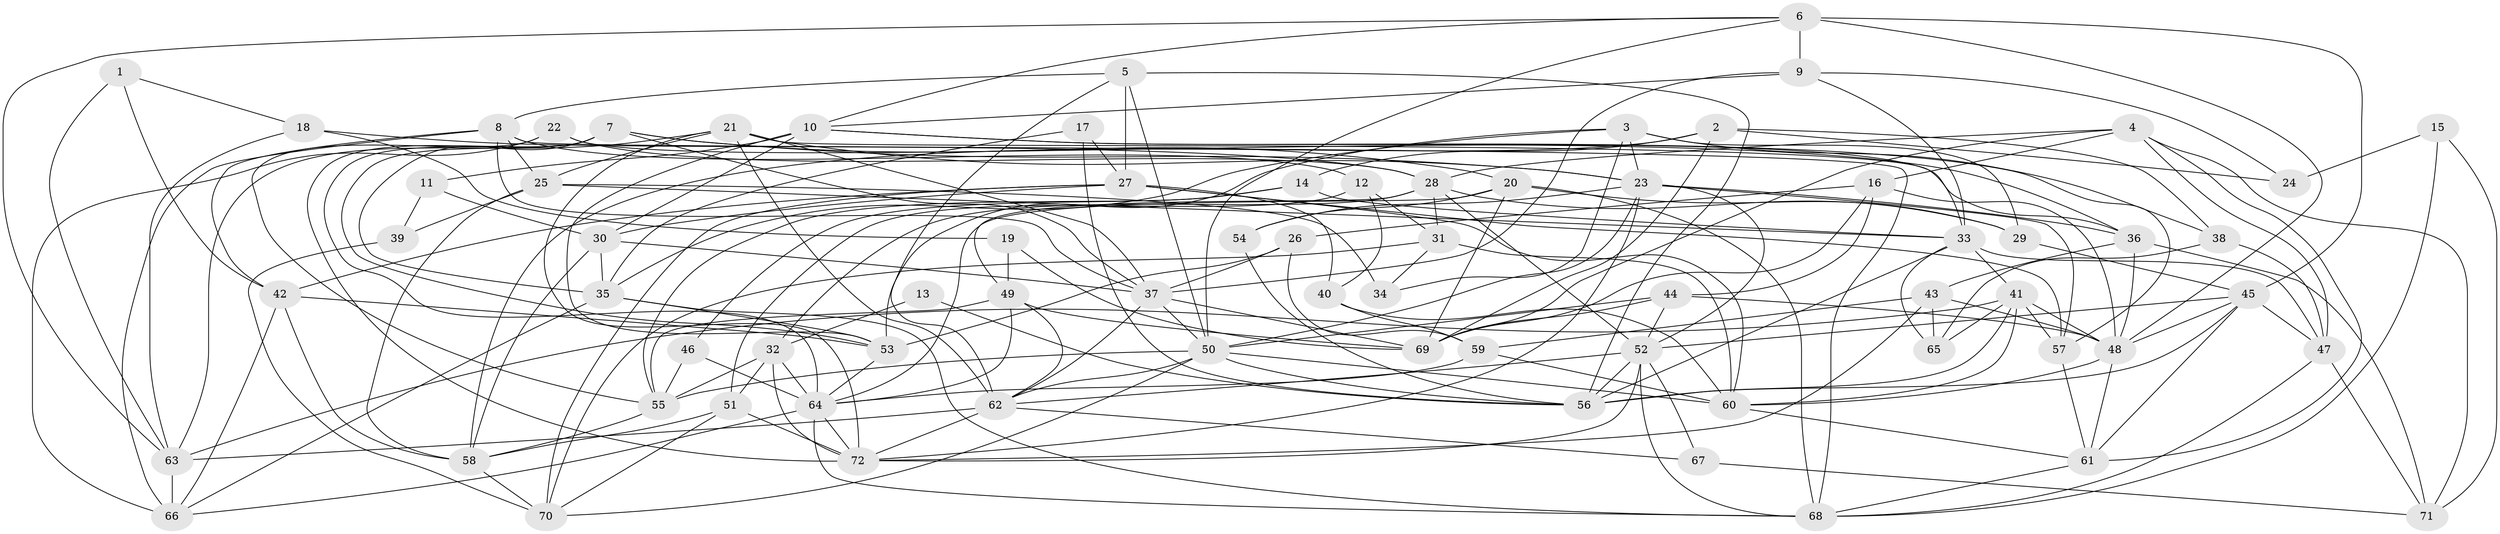 // original degree distribution, {8: 0.006944444444444444, 2: 0.125, 3: 0.3055555555555556, 4: 0.2222222222222222, 5: 0.22916666666666666, 6: 0.0625, 7: 0.034722222222222224, 9: 0.013888888888888888}
// Generated by graph-tools (version 1.1) at 2025/02/03/09/25 03:02:06]
// undirected, 72 vertices, 209 edges
graph export_dot {
graph [start="1"]
  node [color=gray90,style=filled];
  1;
  2;
  3;
  4;
  5;
  6;
  7;
  8;
  9;
  10;
  11;
  12;
  13;
  14;
  15;
  16;
  17;
  18;
  19;
  20;
  21;
  22;
  23;
  24;
  25;
  26;
  27;
  28;
  29;
  30;
  31;
  32;
  33;
  34;
  35;
  36;
  37;
  38;
  39;
  40;
  41;
  42;
  43;
  44;
  45;
  46;
  47;
  48;
  49;
  50;
  51;
  52;
  53;
  54;
  55;
  56;
  57;
  58;
  59;
  60;
  61;
  62;
  63;
  64;
  65;
  66;
  67;
  68;
  69;
  70;
  71;
  72;
  1 -- 18 [weight=1.0];
  1 -- 42 [weight=1.0];
  1 -- 63 [weight=1.0];
  2 -- 14 [weight=1.0];
  2 -- 24 [weight=1.0];
  2 -- 38 [weight=1.0];
  2 -- 58 [weight=1.0];
  2 -- 69 [weight=1.0];
  3 -- 23 [weight=1.0];
  3 -- 29 [weight=1.0];
  3 -- 34 [weight=1.0];
  3 -- 35 [weight=1.0];
  3 -- 38 [weight=1.0];
  3 -- 53 [weight=1.0];
  4 -- 16 [weight=1.0];
  4 -- 28 [weight=1.0];
  4 -- 47 [weight=1.0];
  4 -- 61 [weight=1.0];
  4 -- 69 [weight=1.0];
  4 -- 71 [weight=1.0];
  5 -- 8 [weight=1.0];
  5 -- 27 [weight=1.0];
  5 -- 50 [weight=1.0];
  5 -- 56 [weight=1.0];
  5 -- 62 [weight=1.0];
  6 -- 9 [weight=1.0];
  6 -- 10 [weight=1.0];
  6 -- 45 [weight=2.0];
  6 -- 48 [weight=1.0];
  6 -- 50 [weight=1.0];
  6 -- 63 [weight=1.0];
  7 -- 20 [weight=1.0];
  7 -- 23 [weight=1.0];
  7 -- 35 [weight=1.0];
  7 -- 37 [weight=1.0];
  7 -- 53 [weight=1.0];
  7 -- 64 [weight=1.0];
  7 -- 72 [weight=1.0];
  8 -- 12 [weight=1.0];
  8 -- 25 [weight=1.0];
  8 -- 37 [weight=1.0];
  8 -- 42 [weight=1.0];
  8 -- 66 [weight=1.0];
  8 -- 68 [weight=1.0];
  9 -- 10 [weight=1.0];
  9 -- 24 [weight=1.0];
  9 -- 33 [weight=1.0];
  9 -- 37 [weight=1.0];
  10 -- 11 [weight=1.0];
  10 -- 30 [weight=1.0];
  10 -- 36 [weight=1.0];
  10 -- 53 [weight=2.0];
  10 -- 57 [weight=1.0];
  11 -- 30 [weight=1.0];
  11 -- 39 [weight=1.0];
  12 -- 31 [weight=1.0];
  12 -- 40 [weight=1.0];
  12 -- 51 [weight=1.0];
  13 -- 32 [weight=1.0];
  13 -- 56 [weight=1.0];
  14 -- 33 [weight=1.0];
  14 -- 46 [weight=1.0];
  14 -- 55 [weight=1.0];
  15 -- 24 [weight=1.0];
  15 -- 68 [weight=1.0];
  15 -- 71 [weight=1.0];
  16 -- 26 [weight=1.0];
  16 -- 44 [weight=1.0];
  16 -- 48 [weight=1.0];
  16 -- 69 [weight=1.0];
  17 -- 27 [weight=1.0];
  17 -- 35 [weight=1.0];
  17 -- 56 [weight=1.0];
  18 -- 19 [weight=1.0];
  18 -- 28 [weight=1.0];
  18 -- 63 [weight=1.0];
  19 -- 49 [weight=1.0];
  19 -- 69 [weight=1.0];
  20 -- 29 [weight=1.0];
  20 -- 54 [weight=1.0];
  20 -- 64 [weight=1.0];
  20 -- 68 [weight=1.0];
  20 -- 69 [weight=1.0];
  21 -- 23 [weight=1.0];
  21 -- 25 [weight=1.0];
  21 -- 33 [weight=1.0];
  21 -- 37 [weight=1.0];
  21 -- 62 [weight=1.0];
  21 -- 63 [weight=1.0];
  21 -- 72 [weight=1.0];
  22 -- 28 [weight=1.0];
  22 -- 36 [weight=1.0];
  22 -- 55 [weight=1.0];
  22 -- 66 [weight=2.0];
  23 -- 36 [weight=1.0];
  23 -- 50 [weight=1.0];
  23 -- 52 [weight=1.0];
  23 -- 54 [weight=1.0];
  23 -- 57 [weight=1.0];
  23 -- 72 [weight=1.0];
  25 -- 33 [weight=1.0];
  25 -- 34 [weight=1.0];
  25 -- 39 [weight=1.0];
  25 -- 58 [weight=1.0];
  26 -- 37 [weight=1.0];
  26 -- 53 [weight=1.0];
  26 -- 59 [weight=1.0];
  27 -- 30 [weight=1.0];
  27 -- 40 [weight=1.0];
  27 -- 42 [weight=1.0];
  27 -- 57 [weight=2.0];
  27 -- 60 [weight=1.0];
  27 -- 70 [weight=1.0];
  28 -- 29 [weight=1.0];
  28 -- 31 [weight=1.0];
  28 -- 32 [weight=1.0];
  28 -- 49 [weight=1.0];
  28 -- 52 [weight=1.0];
  29 -- 45 [weight=1.0];
  30 -- 35 [weight=1.0];
  30 -- 37 [weight=1.0];
  30 -- 58 [weight=1.0];
  31 -- 34 [weight=1.0];
  31 -- 60 [weight=1.0];
  31 -- 70 [weight=1.0];
  32 -- 51 [weight=1.0];
  32 -- 55 [weight=1.0];
  32 -- 64 [weight=1.0];
  32 -- 72 [weight=1.0];
  33 -- 41 [weight=2.0];
  33 -- 47 [weight=1.0];
  33 -- 56 [weight=1.0];
  33 -- 65 [weight=1.0];
  35 -- 53 [weight=1.0];
  35 -- 66 [weight=1.0];
  35 -- 68 [weight=1.0];
  36 -- 43 [weight=1.0];
  36 -- 48 [weight=1.0];
  36 -- 71 [weight=1.0];
  37 -- 50 [weight=1.0];
  37 -- 62 [weight=1.0];
  37 -- 69 [weight=1.0];
  38 -- 47 [weight=1.0];
  38 -- 65 [weight=1.0];
  39 -- 70 [weight=1.0];
  40 -- 59 [weight=1.0];
  40 -- 60 [weight=1.0];
  41 -- 48 [weight=1.0];
  41 -- 56 [weight=1.0];
  41 -- 57 [weight=1.0];
  41 -- 60 [weight=1.0];
  41 -- 63 [weight=1.0];
  41 -- 65 [weight=1.0];
  42 -- 53 [weight=2.0];
  42 -- 58 [weight=1.0];
  42 -- 66 [weight=1.0];
  43 -- 48 [weight=1.0];
  43 -- 59 [weight=1.0];
  43 -- 65 [weight=1.0];
  43 -- 72 [weight=1.0];
  44 -- 48 [weight=1.0];
  44 -- 50 [weight=1.0];
  44 -- 52 [weight=1.0];
  44 -- 69 [weight=1.0];
  45 -- 47 [weight=1.0];
  45 -- 48 [weight=1.0];
  45 -- 52 [weight=1.0];
  45 -- 56 [weight=1.0];
  45 -- 61 [weight=1.0];
  46 -- 55 [weight=1.0];
  46 -- 64 [weight=1.0];
  47 -- 68 [weight=1.0];
  47 -- 71 [weight=1.0];
  48 -- 60 [weight=1.0];
  48 -- 61 [weight=1.0];
  49 -- 55 [weight=1.0];
  49 -- 62 [weight=1.0];
  49 -- 64 [weight=1.0];
  49 -- 69 [weight=1.0];
  50 -- 55 [weight=1.0];
  50 -- 56 [weight=1.0];
  50 -- 60 [weight=1.0];
  50 -- 62 [weight=1.0];
  50 -- 70 [weight=1.0];
  51 -- 58 [weight=1.0];
  51 -- 70 [weight=1.0];
  51 -- 72 [weight=1.0];
  52 -- 56 [weight=1.0];
  52 -- 62 [weight=1.0];
  52 -- 67 [weight=1.0];
  52 -- 68 [weight=1.0];
  52 -- 72 [weight=1.0];
  53 -- 64 [weight=1.0];
  54 -- 56 [weight=1.0];
  55 -- 58 [weight=1.0];
  57 -- 61 [weight=1.0];
  58 -- 70 [weight=1.0];
  59 -- 60 [weight=1.0];
  59 -- 64 [weight=1.0];
  60 -- 61 [weight=1.0];
  61 -- 68 [weight=1.0];
  62 -- 63 [weight=1.0];
  62 -- 67 [weight=1.0];
  62 -- 72 [weight=1.0];
  63 -- 66 [weight=1.0];
  64 -- 66 [weight=1.0];
  64 -- 68 [weight=1.0];
  64 -- 72 [weight=1.0];
  67 -- 71 [weight=1.0];
}

